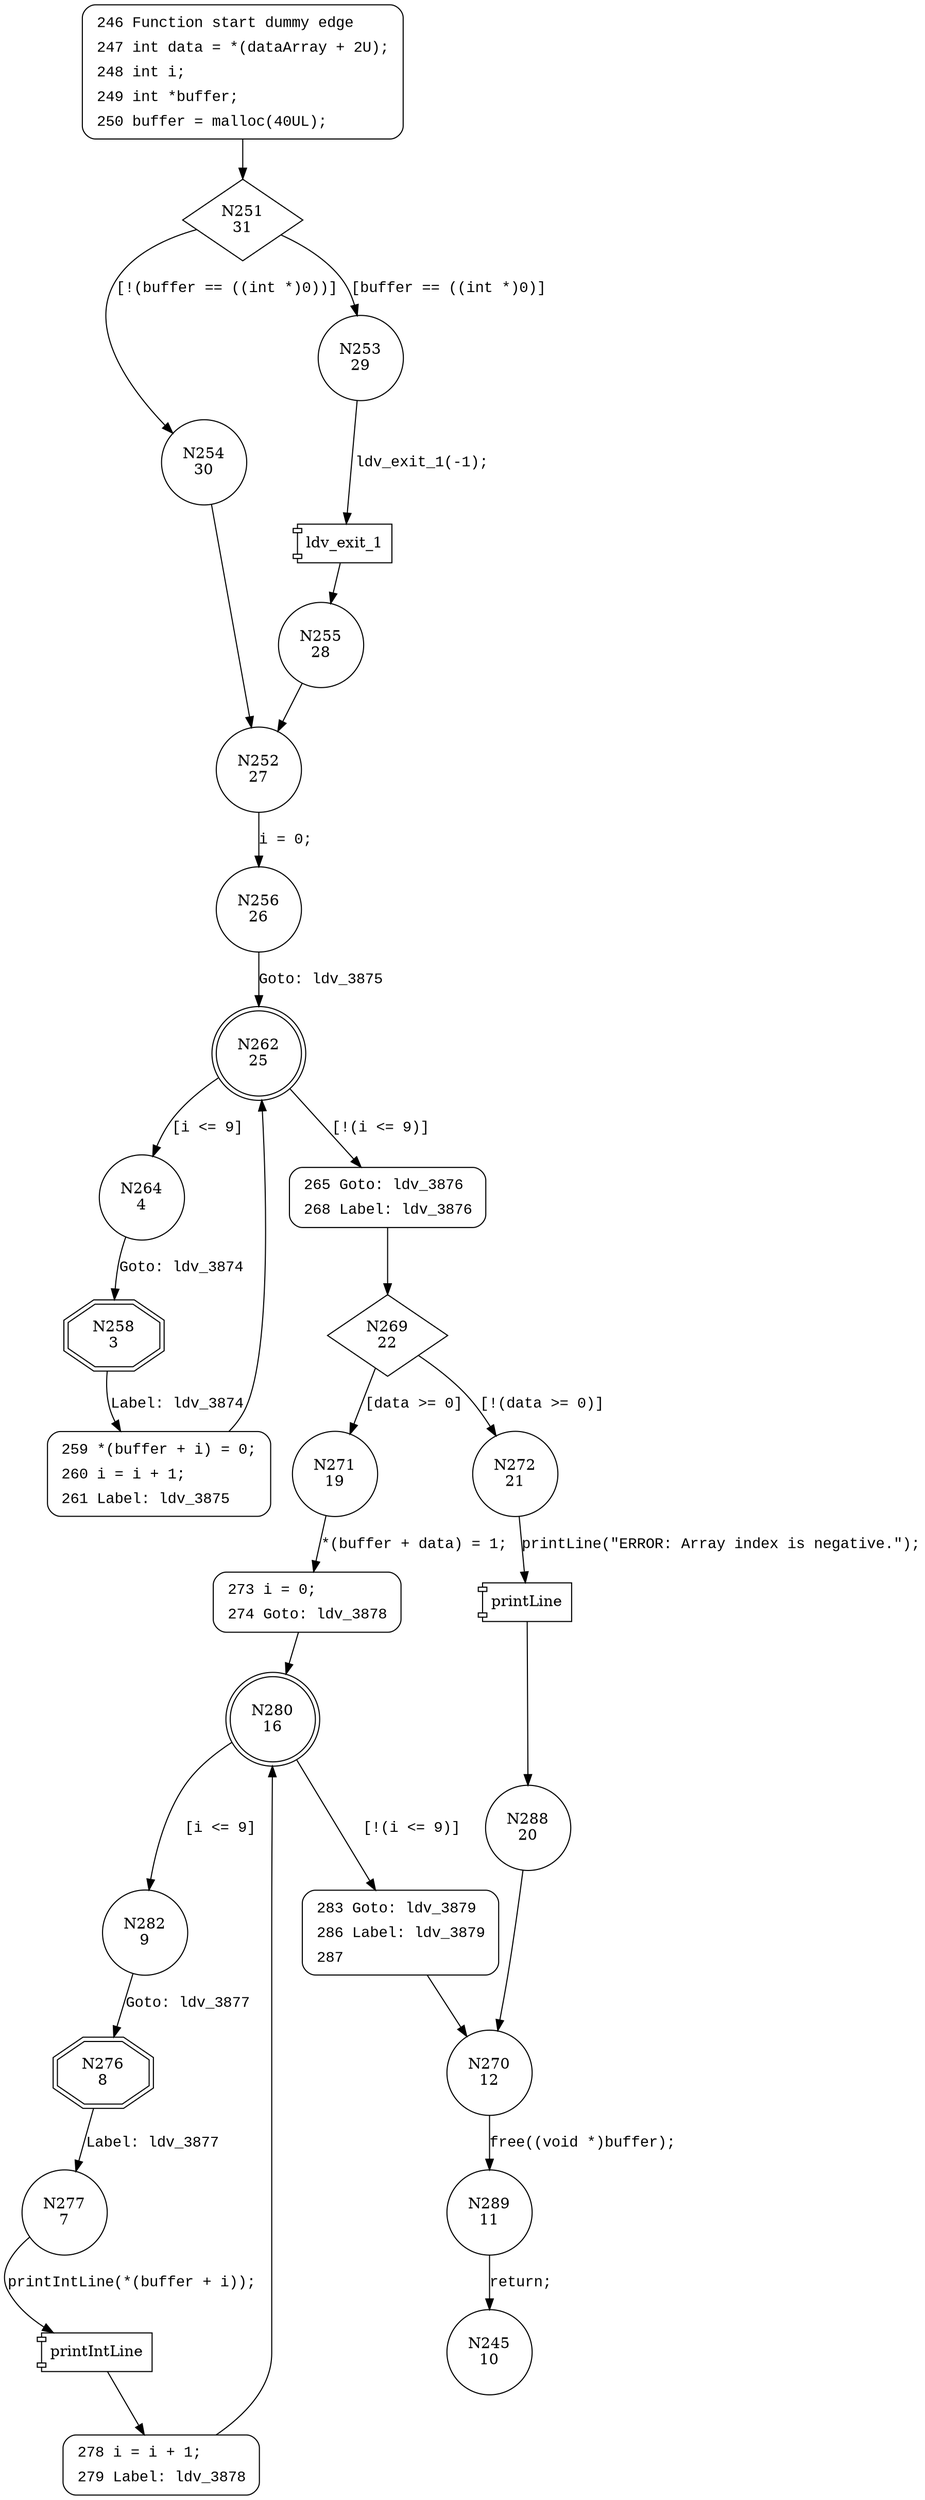 digraph CWE122_Heap_Based_Buffer_Overflow__c_CWE129_connect_socket_66b_badSink {
251 [shape="diamond" label="N251\n31"]
253 [shape="circle" label="N253\n29"]
254 [shape="circle" label="N254\n30"]
252 [shape="circle" label="N252\n27"]
256 [shape="circle" label="N256\n26"]
262 [shape="doublecircle" label="N262\n25"]
264 [shape="circle" label="N264\n4"]
265 [shape="circle" label="N265\n24"]
269 [shape="diamond" label="N269\n22"]
271 [shape="circle" label="N271\n19"]
272 [shape="circle" label="N272\n21"]
288 [shape="circle" label="N288\n20"]
270 [shape="circle" label="N270\n12"]
289 [shape="circle" label="N289\n11"]
273 [shape="circle" label="N273\n18"]
280 [shape="doublecircle" label="N280\n16"]
282 [shape="circle" label="N282\n9"]
283 [shape="circle" label="N283\n15"]
276 [shape="doubleoctagon" label="N276\n8"]
277 [shape="circle" label="N277\n7"]
278 [shape="circle" label="N278\n6"]
258 [shape="doubleoctagon" label="N258\n3"]
259 [shape="circle" label="N259\n2"]
255 [shape="circle" label="N255\n28"]
245 [shape="circle" label="N245\n10"]
246 [style="filled,bold" penwidth="1" fillcolor="white" fontname="Courier New" shape="Mrecord" label=<<table border="0" cellborder="0" cellpadding="3" bgcolor="white"><tr><td align="right">246</td><td align="left">Function start dummy edge</td></tr><tr><td align="right">247</td><td align="left">int data = *(dataArray + 2U);</td></tr><tr><td align="right">248</td><td align="left">int i;</td></tr><tr><td align="right">249</td><td align="left">int *buffer;</td></tr><tr><td align="right">250</td><td align="left">buffer = malloc(40UL);</td></tr></table>>]
246 -> 251[label=""]
265 [style="filled,bold" penwidth="1" fillcolor="white" fontname="Courier New" shape="Mrecord" label=<<table border="0" cellborder="0" cellpadding="3" bgcolor="white"><tr><td align="right">265</td><td align="left">Goto: ldv_3876</td></tr><tr><td align="right">268</td><td align="left">Label: ldv_3876</td></tr></table>>]
265 -> 269[label=""]
273 [style="filled,bold" penwidth="1" fillcolor="white" fontname="Courier New" shape="Mrecord" label=<<table border="0" cellborder="0" cellpadding="3" bgcolor="white"><tr><td align="right">273</td><td align="left">i = 0;</td></tr><tr><td align="right">274</td><td align="left">Goto: ldv_3878</td></tr></table>>]
273 -> 280[label=""]
283 [style="filled,bold" penwidth="1" fillcolor="white" fontname="Courier New" shape="Mrecord" label=<<table border="0" cellborder="0" cellpadding="3" bgcolor="white"><tr><td align="right">283</td><td align="left">Goto: ldv_3879</td></tr><tr><td align="right">286</td><td align="left">Label: ldv_3879</td></tr><tr><td align="right">287</td><td align="left"></td></tr></table>>]
283 -> 270[label=""]
278 [style="filled,bold" penwidth="1" fillcolor="white" fontname="Courier New" shape="Mrecord" label=<<table border="0" cellborder="0" cellpadding="3" bgcolor="white"><tr><td align="right">278</td><td align="left">i = i + 1;</td></tr><tr><td align="right">279</td><td align="left">Label: ldv_3878</td></tr></table>>]
278 -> 280[label=""]
259 [style="filled,bold" penwidth="1" fillcolor="white" fontname="Courier New" shape="Mrecord" label=<<table border="0" cellborder="0" cellpadding="3" bgcolor="white"><tr><td align="right">259</td><td align="left">*(buffer + i) = 0;</td></tr><tr><td align="right">260</td><td align="left">i = i + 1;</td></tr><tr><td align="right">261</td><td align="left">Label: ldv_3875</td></tr></table>>]
259 -> 262[label=""]
251 -> 253 [label="[buffer == ((int *)0)]" fontname="Courier New"]
251 -> 254 [label="[!(buffer == ((int *)0))]" fontname="Courier New"]
252 -> 256 [label="i = 0;" fontname="Courier New"]
262 -> 264 [label="[i <= 9]" fontname="Courier New"]
262 -> 265 [label="[!(i <= 9)]" fontname="Courier New"]
269 -> 271 [label="[data >= 0]" fontname="Courier New"]
269 -> 272 [label="[!(data >= 0)]" fontname="Courier New"]
100034 [shape="component" label="printLine"]
272 -> 100034 [label="printLine(\"ERROR: Array index is negative.\");" fontname="Courier New"]
100034 -> 288 [label="" fontname="Courier New"]
270 -> 289 [label="free((void *)buffer);" fontname="Courier New"]
271 -> 273 [label="*(buffer + data) = 1;" fontname="Courier New"]
280 -> 282 [label="[i <= 9]" fontname="Courier New"]
280 -> 283 [label="[!(i <= 9)]" fontname="Courier New"]
282 -> 276 [label="Goto: ldv_3877" fontname="Courier New"]
276 -> 277 [label="Label: ldv_3877" fontname="Courier New"]
100035 [shape="component" label="printIntLine"]
277 -> 100035 [label="printIntLine(*(buffer + i));" fontname="Courier New"]
100035 -> 278 [label="" fontname="Courier New"]
264 -> 258 [label="Goto: ldv_3874" fontname="Courier New"]
258 -> 259 [label="Label: ldv_3874" fontname="Courier New"]
100036 [shape="component" label="ldv_exit_1"]
253 -> 100036 [label="ldv_exit_1(-1);" fontname="Courier New"]
100036 -> 255 [label="" fontname="Courier New"]
254 -> 252 [label="" fontname="Courier New"]
256 -> 262 [label="Goto: ldv_3875" fontname="Courier New"]
288 -> 270 [label="" fontname="Courier New"]
289 -> 245 [label="return;" fontname="Courier New"]
255 -> 252 [label="" fontname="Courier New"]
}